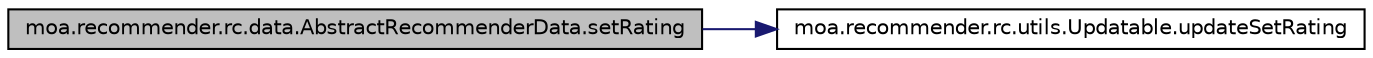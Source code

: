 digraph G
{
  edge [fontname="Helvetica",fontsize="10",labelfontname="Helvetica",labelfontsize="10"];
  node [fontname="Helvetica",fontsize="10",shape=record];
  rankdir=LR;
  Node1 [label="moa.recommender.rc.data.AbstractRecommenderData.setRating",height=0.2,width=0.4,color="black", fillcolor="grey75", style="filled" fontcolor="black"];
  Node1 -> Node2 [color="midnightblue",fontsize="10",style="solid",fontname="Helvetica"];
  Node2 [label="moa.recommender.rc.utils.Updatable.updateSetRating",height=0.2,width=0.4,color="black", fillcolor="white", style="filled",URL="$interfacemoa_1_1recommender_1_1rc_1_1utils_1_1Updatable.html#a0b6eaaf693b5bbb1e3ecc90e63473c41"];
}
